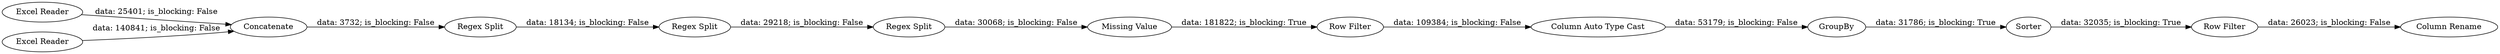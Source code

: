 digraph {
	"499408880437045986_10" [label=GroupBy]
	"499408880437045986_6" [label="Regex Split"]
	"499408880437045986_3" [label=Concatenate]
	"499408880437045986_1" [label="Excel Reader"]
	"499408880437045986_4" [label="Regex Split"]
	"499408880437045986_5" [label="Regex Split"]
	"499408880437045986_7" [label="Missing Value"]
	"499408880437045986_11" [label=Sorter]
	"499408880437045986_8" [label="Row Filter"]
	"499408880437045986_12" [label="Row Filter"]
	"499408880437045986_13" [label="Column Rename"]
	"499408880437045986_2" [label="Excel Reader"]
	"499408880437045986_9" [label="Column Auto Type Cast"]
	"499408880437045986_2" -> "499408880437045986_3" [label="data: 140841; is_blocking: False"]
	"499408880437045986_7" -> "499408880437045986_8" [label="data: 181822; is_blocking: True"]
	"499408880437045986_3" -> "499408880437045986_4" [label="data: 3732; is_blocking: False"]
	"499408880437045986_6" -> "499408880437045986_7" [label="data: 30068; is_blocking: False"]
	"499408880437045986_1" -> "499408880437045986_3" [label="data: 25401; is_blocking: False"]
	"499408880437045986_12" -> "499408880437045986_13" [label="data: 26023; is_blocking: False"]
	"499408880437045986_8" -> "499408880437045986_9" [label="data: 109384; is_blocking: False"]
	"499408880437045986_10" -> "499408880437045986_11" [label="data: 31786; is_blocking: True"]
	"499408880437045986_9" -> "499408880437045986_10" [label="data: 53179; is_blocking: False"]
	"499408880437045986_5" -> "499408880437045986_6" [label="data: 29218; is_blocking: False"]
	"499408880437045986_4" -> "499408880437045986_5" [label="data: 18134; is_blocking: False"]
	"499408880437045986_11" -> "499408880437045986_12" [label="data: 32035; is_blocking: True"]
	rankdir=LR
}
